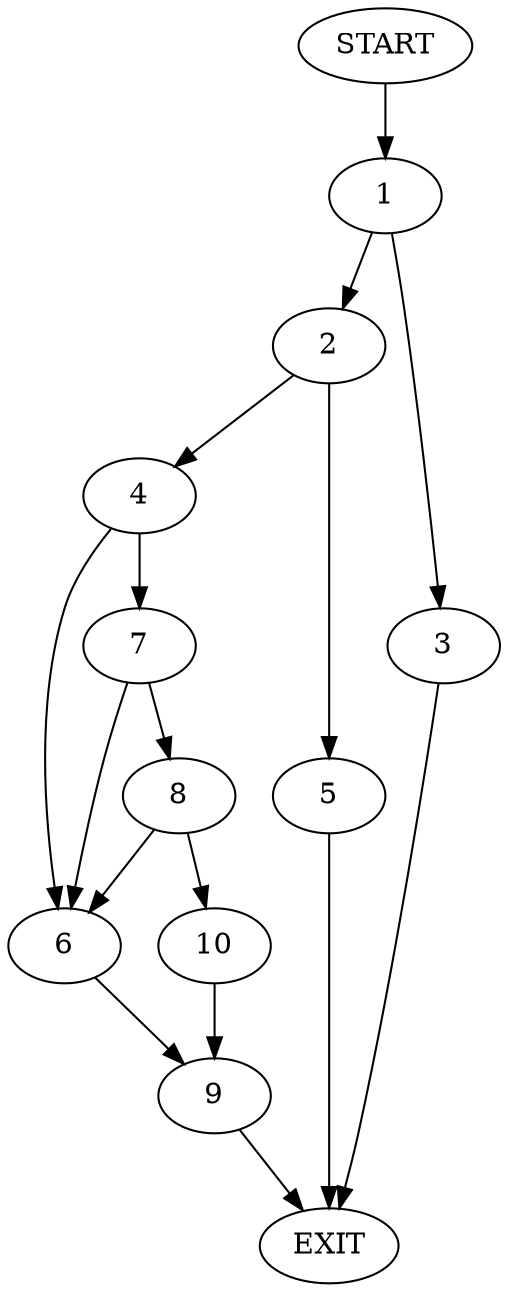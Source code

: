 digraph {
0 [label="START"]
11 [label="EXIT"]
0 -> 1
1 -> 2
1 -> 3
2 -> 4
2 -> 5
3 -> 11
5 -> 11
4 -> 6
4 -> 7
7 -> 6
7 -> 8
6 -> 9
8 -> 6
8 -> 10
10 -> 9
9 -> 11
}
